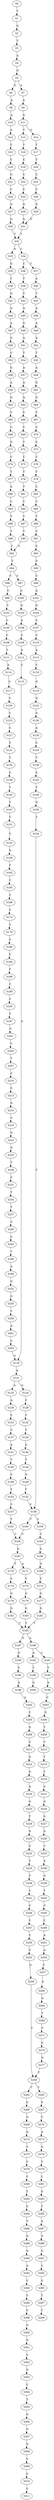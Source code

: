 strict digraph  {
	S0 -> S1 [ label = T ];
	S1 -> S2 [ label = G ];
	S2 -> S3 [ label = T ];
	S3 -> S4 [ label = A ];
	S4 -> S5 [ label = G ];
	S5 -> S6 [ label = G ];
	S5 -> S7 [ label = A ];
	S6 -> S8 [ label = A ];
	S7 -> S9 [ label = A ];
	S8 -> S10 [ label = A ];
	S9 -> S11 [ label = A ];
	S10 -> S12 [ label = A ];
	S11 -> S13 [ label = T ];
	S11 -> S14 [ label = G ];
	S12 -> S15 [ label = T ];
	S13 -> S16 [ label = T ];
	S14 -> S17 [ label = T ];
	S15 -> S18 [ label = C ];
	S16 -> S19 [ label = C ];
	S17 -> S20 [ label = T ];
	S18 -> S21 [ label = G ];
	S19 -> S22 [ label = C ];
	S20 -> S23 [ label = C ];
	S21 -> S24 [ label = C ];
	S22 -> S25 [ label = C ];
	S23 -> S26 [ label = C ];
	S24 -> S27 [ label = G ];
	S25 -> S28 [ label = G ];
	S26 -> S29 [ label = G ];
	S27 -> S30 [ label = G ];
	S28 -> S31 [ label = G ];
	S29 -> S31 [ label = G ];
	S30 -> S32 [ label = T ];
	S31 -> S32 [ label = T ];
	S32 -> S33 [ label = A ];
	S32 -> S34 [ label = C ];
	S33 -> S35 [ label = G ];
	S34 -> S36 [ label = C ];
	S34 -> S37 [ label = T ];
	S35 -> S38 [ label = T ];
	S36 -> S39 [ label = T ];
	S37 -> S40 [ label = A ];
	S38 -> S41 [ label = G ];
	S39 -> S42 [ label = T ];
	S40 -> S43 [ label = T ];
	S41 -> S44 [ label = G ];
	S42 -> S45 [ label = A ];
	S43 -> S46 [ label = A ];
	S44 -> S47 [ label = A ];
	S45 -> S48 [ label = G ];
	S46 -> S49 [ label = A ];
	S47 -> S50 [ label = G ];
	S48 -> S51 [ label = A ];
	S49 -> S52 [ label = A ];
	S50 -> S53 [ label = C ];
	S51 -> S54 [ label = T ];
	S52 -> S55 [ label = T ];
	S53 -> S56 [ label = G ];
	S54 -> S57 [ label = A ];
	S55 -> S58 [ label = A ];
	S56 -> S59 [ label = A ];
	S57 -> S60 [ label = A ];
	S58 -> S61 [ label = G ];
	S59 -> S62 [ label = G ];
	S60 -> S63 [ label = A ];
	S61 -> S64 [ label = G ];
	S62 -> S65 [ label = C ];
	S63 -> S66 [ label = C ];
	S64 -> S67 [ label = C ];
	S65 -> S68 [ label = C ];
	S66 -> S69 [ label = C ];
	S67 -> S70 [ label = C ];
	S68 -> S71 [ label = G ];
	S69 -> S72 [ label = T ];
	S70 -> S73 [ label = C ];
	S71 -> S74 [ label = C ];
	S72 -> S75 [ label = C ];
	S73 -> S76 [ label = C ];
	S74 -> S77 [ label = T ];
	S75 -> S78 [ label = T ];
	S76 -> S79 [ label = T ];
	S77 -> S80 [ label = A ];
	S78 -> S81 [ label = T ];
	S79 -> S82 [ label = C ];
	S80 -> S83 [ label = C ];
	S81 -> S84 [ label = C ];
	S82 -> S85 [ label = C ];
	S83 -> S86 [ label = T ];
	S84 -> S87 [ label = T ];
	S85 -> S88 [ label = T ];
	S86 -> S89 [ label = T ];
	S87 -> S90 [ label = T ];
	S88 -> S91 [ label = C ];
	S89 -> S92 [ label = C ];
	S90 -> S92 [ label = C ];
	S91 -> S93 [ label = C ];
	S92 -> S94 [ label = T ];
	S93 -> S95 [ label = G ];
	S94 -> S96 [ label = C ];
	S94 -> S97 [ label = C ];
	S95 -> S98 [ label = C ];
	S96 -> S99 [ label = C ];
	S97 -> S100 [ label = A ];
	S98 -> S101 [ label = A ];
	S99 -> S102 [ label = T ];
	S100 -> S103 [ label = G ];
	S101 -> S104 [ label = G ];
	S102 -> S105 [ label = C ];
	S103 -> S106 [ label = A ];
	S104 -> S107 [ label = C ];
	S105 -> S108 [ label = C ];
	S106 -> S109 [ label = C ];
	S107 -> S110 [ label = C ];
	S108 -> S111 [ label = T ];
	S109 -> S112 [ label = A ];
	S110 -> S113 [ label = A ];
	S111 -> S114 [ label = A ];
	S112 -> S115 [ label = C ];
	S113 -> S116 [ label = C ];
	S114 -> S117 [ label = C ];
	S115 -> S118 [ label = G ];
	S116 -> S119 [ label = G ];
	S117 -> S120 [ label = C ];
	S118 -> S121 [ label = A ];
	S119 -> S122 [ label = G ];
	S120 -> S123 [ label = C ];
	S121 -> S124 [ label = G ];
	S121 -> S125 [ label = A ];
	S122 -> S126 [ label = G ];
	S123 -> S127 [ label = C ];
	S124 -> S128 [ label = C ];
	S125 -> S129 [ label = A ];
	S126 -> S130 [ label = A ];
	S127 -> S131 [ label = T ];
	S128 -> S132 [ label = C ];
	S129 -> S133 [ label = C ];
	S130 -> S134 [ label = C ];
	S131 -> S135 [ label = T ];
	S132 -> S136 [ label = T ];
	S133 -> S137 [ label = C ];
	S134 -> S138 [ label = T ];
	S135 -> S139 [ label = C ];
	S136 -> S140 [ label = G ];
	S137 -> S141 [ label = A ];
	S138 -> S142 [ label = A ];
	S139 -> S143 [ label = T ];
	S140 -> S144 [ label = T ];
	S141 -> S145 [ label = T ];
	S142 -> S146 [ label = T ];
	S143 -> S147 [ label = T ];
	S144 -> S148 [ label = G ];
	S145 -> S149 [ label = C ];
	S146 -> S150 [ label = G ];
	S147 -> S151 [ label = T ];
	S148 -> S152 [ label = T ];
	S149 -> S153 [ label = T ];
	S150 -> S154 [ label = T ];
	S151 -> S155 [ label = C ];
	S152 -> S156 [ label = C ];
	S153 -> S157 [ label = C ];
	S154 -> S156 [ label = C ];
	S155 -> S158 [ label = G ];
	S156 -> S159 [ label = C ];
	S156 -> S160 [ label = T ];
	S157 -> S161 [ label = T ];
	S158 -> S162 [ label = T ];
	S159 -> S163 [ label = C ];
	S160 -> S164 [ label = C ];
	S161 -> S164 [ label = C ];
	S162 -> S165 [ label = C ];
	S163 -> S166 [ label = G ];
	S164 -> S167 [ label = G ];
	S165 -> S168 [ label = C ];
	S166 -> S169 [ label = G ];
	S167 -> S170 [ label = T ];
	S167 -> S171 [ label = A ];
	S168 -> S172 [ label = C ];
	S169 -> S173 [ label = C ];
	S170 -> S174 [ label = C ];
	S171 -> S175 [ label = C ];
	S172 -> S176 [ label = T ];
	S173 -> S177 [ label = G ];
	S174 -> S178 [ label = G ];
	S175 -> S179 [ label = G ];
	S176 -> S180 [ label = C ];
	S177 -> S181 [ label = G ];
	S178 -> S182 [ label = G ];
	S179 -> S183 [ label = G ];
	S180 -> S184 [ label = C ];
	S181 -> S185 [ label = T ];
	S182 -> S185 [ label = T ];
	S183 -> S185 [ label = T ];
	S184 -> S186 [ label = T ];
	S185 -> S187 [ label = G ];
	S185 -> S188 [ label = A ];
	S186 -> S189 [ label = C ];
	S187 -> S190 [ label = G ];
	S188 -> S191 [ label = C ];
	S188 -> S192 [ label = A ];
	S189 -> S193 [ label = C ];
	S190 -> S194 [ label = C ];
	S191 -> S195 [ label = T ];
	S192 -> S196 [ label = T ];
	S193 -> S197 [ label = T ];
	S194 -> S198 [ label = A ];
	S195 -> S199 [ label = A ];
	S196 -> S200 [ label = G ];
	S197 -> S201 [ label = C ];
	S198 -> S202 [ label = G ];
	S199 -> S203 [ label = C ];
	S201 -> S204 [ label = C ];
	S202 -> S205 [ label = C ];
	S203 -> S206 [ label = G ];
	S204 -> S207 [ label = T ];
	S205 -> S208 [ label = G ];
	S206 -> S209 [ label = T ];
	S207 -> S210 [ label = C ];
	S208 -> S211 [ label = C ];
	S209 -> S212 [ label = T ];
	S210 -> S213 [ label = C ];
	S211 -> S214 [ label = G ];
	S212 -> S215 [ label = T ];
	S213 -> S216 [ label = G ];
	S214 -> S217 [ label = G ];
	S215 -> S218 [ label = T ];
	S216 -> S219 [ label = C ];
	S217 -> S220 [ label = G ];
	S218 -> S221 [ label = C ];
	S219 -> S222 [ label = G ];
	S220 -> S223 [ label = G ];
	S221 -> S224 [ label = G ];
	S222 -> S225 [ label = G ];
	S223 -> S226 [ label = T ];
	S224 -> S227 [ label = G ];
	S225 -> S228 [ label = T ];
	S226 -> S229 [ label = G ];
	S227 -> S230 [ label = G ];
	S228 -> S231 [ label = C ];
	S229 -> S232 [ label = C ];
	S230 -> S233 [ label = T ];
	S231 -> S234 [ label = T ];
	S232 -> S235 [ label = T ];
	S233 -> S236 [ label = A ];
	S234 -> S237 [ label = T ];
	S235 -> S238 [ label = T ];
	S236 -> S239 [ label = G ];
	S237 -> S240 [ label = C ];
	S238 -> S241 [ label = C ];
	S239 -> S242 [ label = T ];
	S240 -> S243 [ label = C ];
	S241 -> S244 [ label = C ];
	S242 -> S245 [ label = C ];
	S243 -> S246 [ label = T ];
	S244 -> S247 [ label = C ];
	S245 -> S248 [ label = C ];
	S246 -> S249 [ label = A ];
	S247 -> S250 [ label = C ];
	S248 -> S251 [ label = A ];
	S249 -> S252 [ label = G ];
	S250 -> S253 [ label = C ];
	S251 -> S254 [ label = A ];
	S252 -> S255 [ label = G ];
	S253 -> S256 [ label = G ];
	S254 -> S257 [ label = C ];
	S255 -> S258 [ label = C ];
	S256 -> S259 [ label = T ];
	S257 -> S260 [ label = A ];
	S258 -> S261 [ label = A ];
	S259 -> S262 [ label = C ];
	S259 -> S263 [ label = T ];
	S260 -> S264 [ label = G ];
	S261 -> S265 [ label = C ];
	S262 -> S266 [ label = C ];
	S263 -> S267 [ label = G ];
	S264 -> S268 [ label = T ];
	S265 -> S118 [ label = G ];
	S266 -> S269 [ label = G ];
	S267 -> S270 [ label = T ];
	S268 -> S271 [ label = C ];
	S269 -> S272 [ label = G ];
	S270 -> S273 [ label = A ];
	S271 -> S274 [ label = C ];
	S272 -> S275 [ label = T ];
	S273 -> S276 [ label = G ];
	S274 -> S277 [ label = G ];
	S275 -> S278 [ label = C ];
	S276 -> S279 [ label = T ];
	S277 -> S259 [ label = T ];
	S278 -> S280 [ label = C ];
	S279 -> S281 [ label = C ];
	S280 -> S282 [ label = T ];
	S281 -> S283 [ label = G ];
	S282 -> S284 [ label = C ];
	S283 -> S285 [ label = T ];
	S284 -> S286 [ label = T ];
	S285 -> S287 [ label = A ];
	S286 -> S288 [ label = G ];
	S287 -> S289 [ label = G ];
	S288 -> S290 [ label = G ];
	S289 -> S291 [ label = G ];
	S290 -> S292 [ label = A ];
	S291 -> S293 [ label = C ];
	S292 -> S294 [ label = C ];
	S293 -> S295 [ label = G ];
	S294 -> S296 [ label = C ];
	S295 -> S297 [ label = T ];
	S296 -> S298 [ label = C ];
	S297 -> S299 [ label = C ];
	S298 -> S300 [ label = G ];
	S300 -> S301 [ label = G ];
	S301 -> S302 [ label = C ];
	S302 -> S303 [ label = G ];
	S303 -> S304 [ label = C ];
	S304 -> S305 [ label = T ];
	S305 -> S306 [ label = G ];
	S306 -> S307 [ label = G ];
	S307 -> S308 [ label = G ];
	S308 -> S309 [ label = C ];
	S309 -> S310 [ label = C ];
	S310 -> S311 [ label = C ];
}
